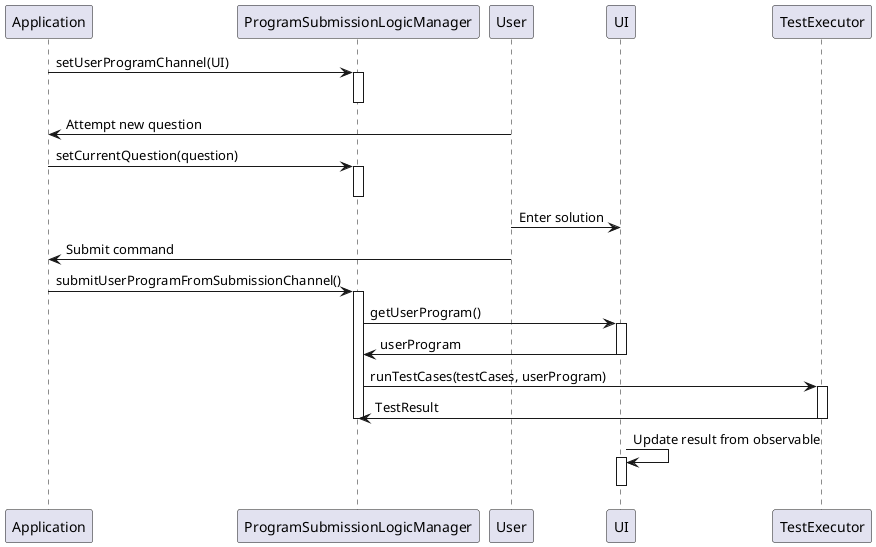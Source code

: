 @startuml
Application -> ProgramSubmissionLogicManager: setUserProgramChannel(UI)
activate ProgramSubmissionLogicManager
deactivate ProgramSubmissionLogicManager
User -> Application: Attempt new question
Application -> ProgramSubmissionLogicManager: setCurrentQuestion(question)
activate ProgramSubmissionLogicManager
deactivate ProgramSubmissionLogicManager
User -> UI: Enter solution
User -> Application: Submit command
Application -> ProgramSubmissionLogicManager: submitUserProgramFromSubmissionChannel()
activate ProgramSubmissionLogicManager
ProgramSubmissionLogicManager -> UI: getUserProgram()
activate UI
UI -> ProgramSubmissionLogicManager: userProgram
deactivate UI
ProgramSubmissionLogicManager -> TestExecutor: runTestCases(testCases, userProgram)
activate TestExecutor
TestExecutor -> ProgramSubmissionLogicManager: TestResult
deactivate TestExecutor
deactivate ProgramSubmissionLogicManager
UI -> UI: Update result from observable
activate UI
deactivate UI
@enduml
